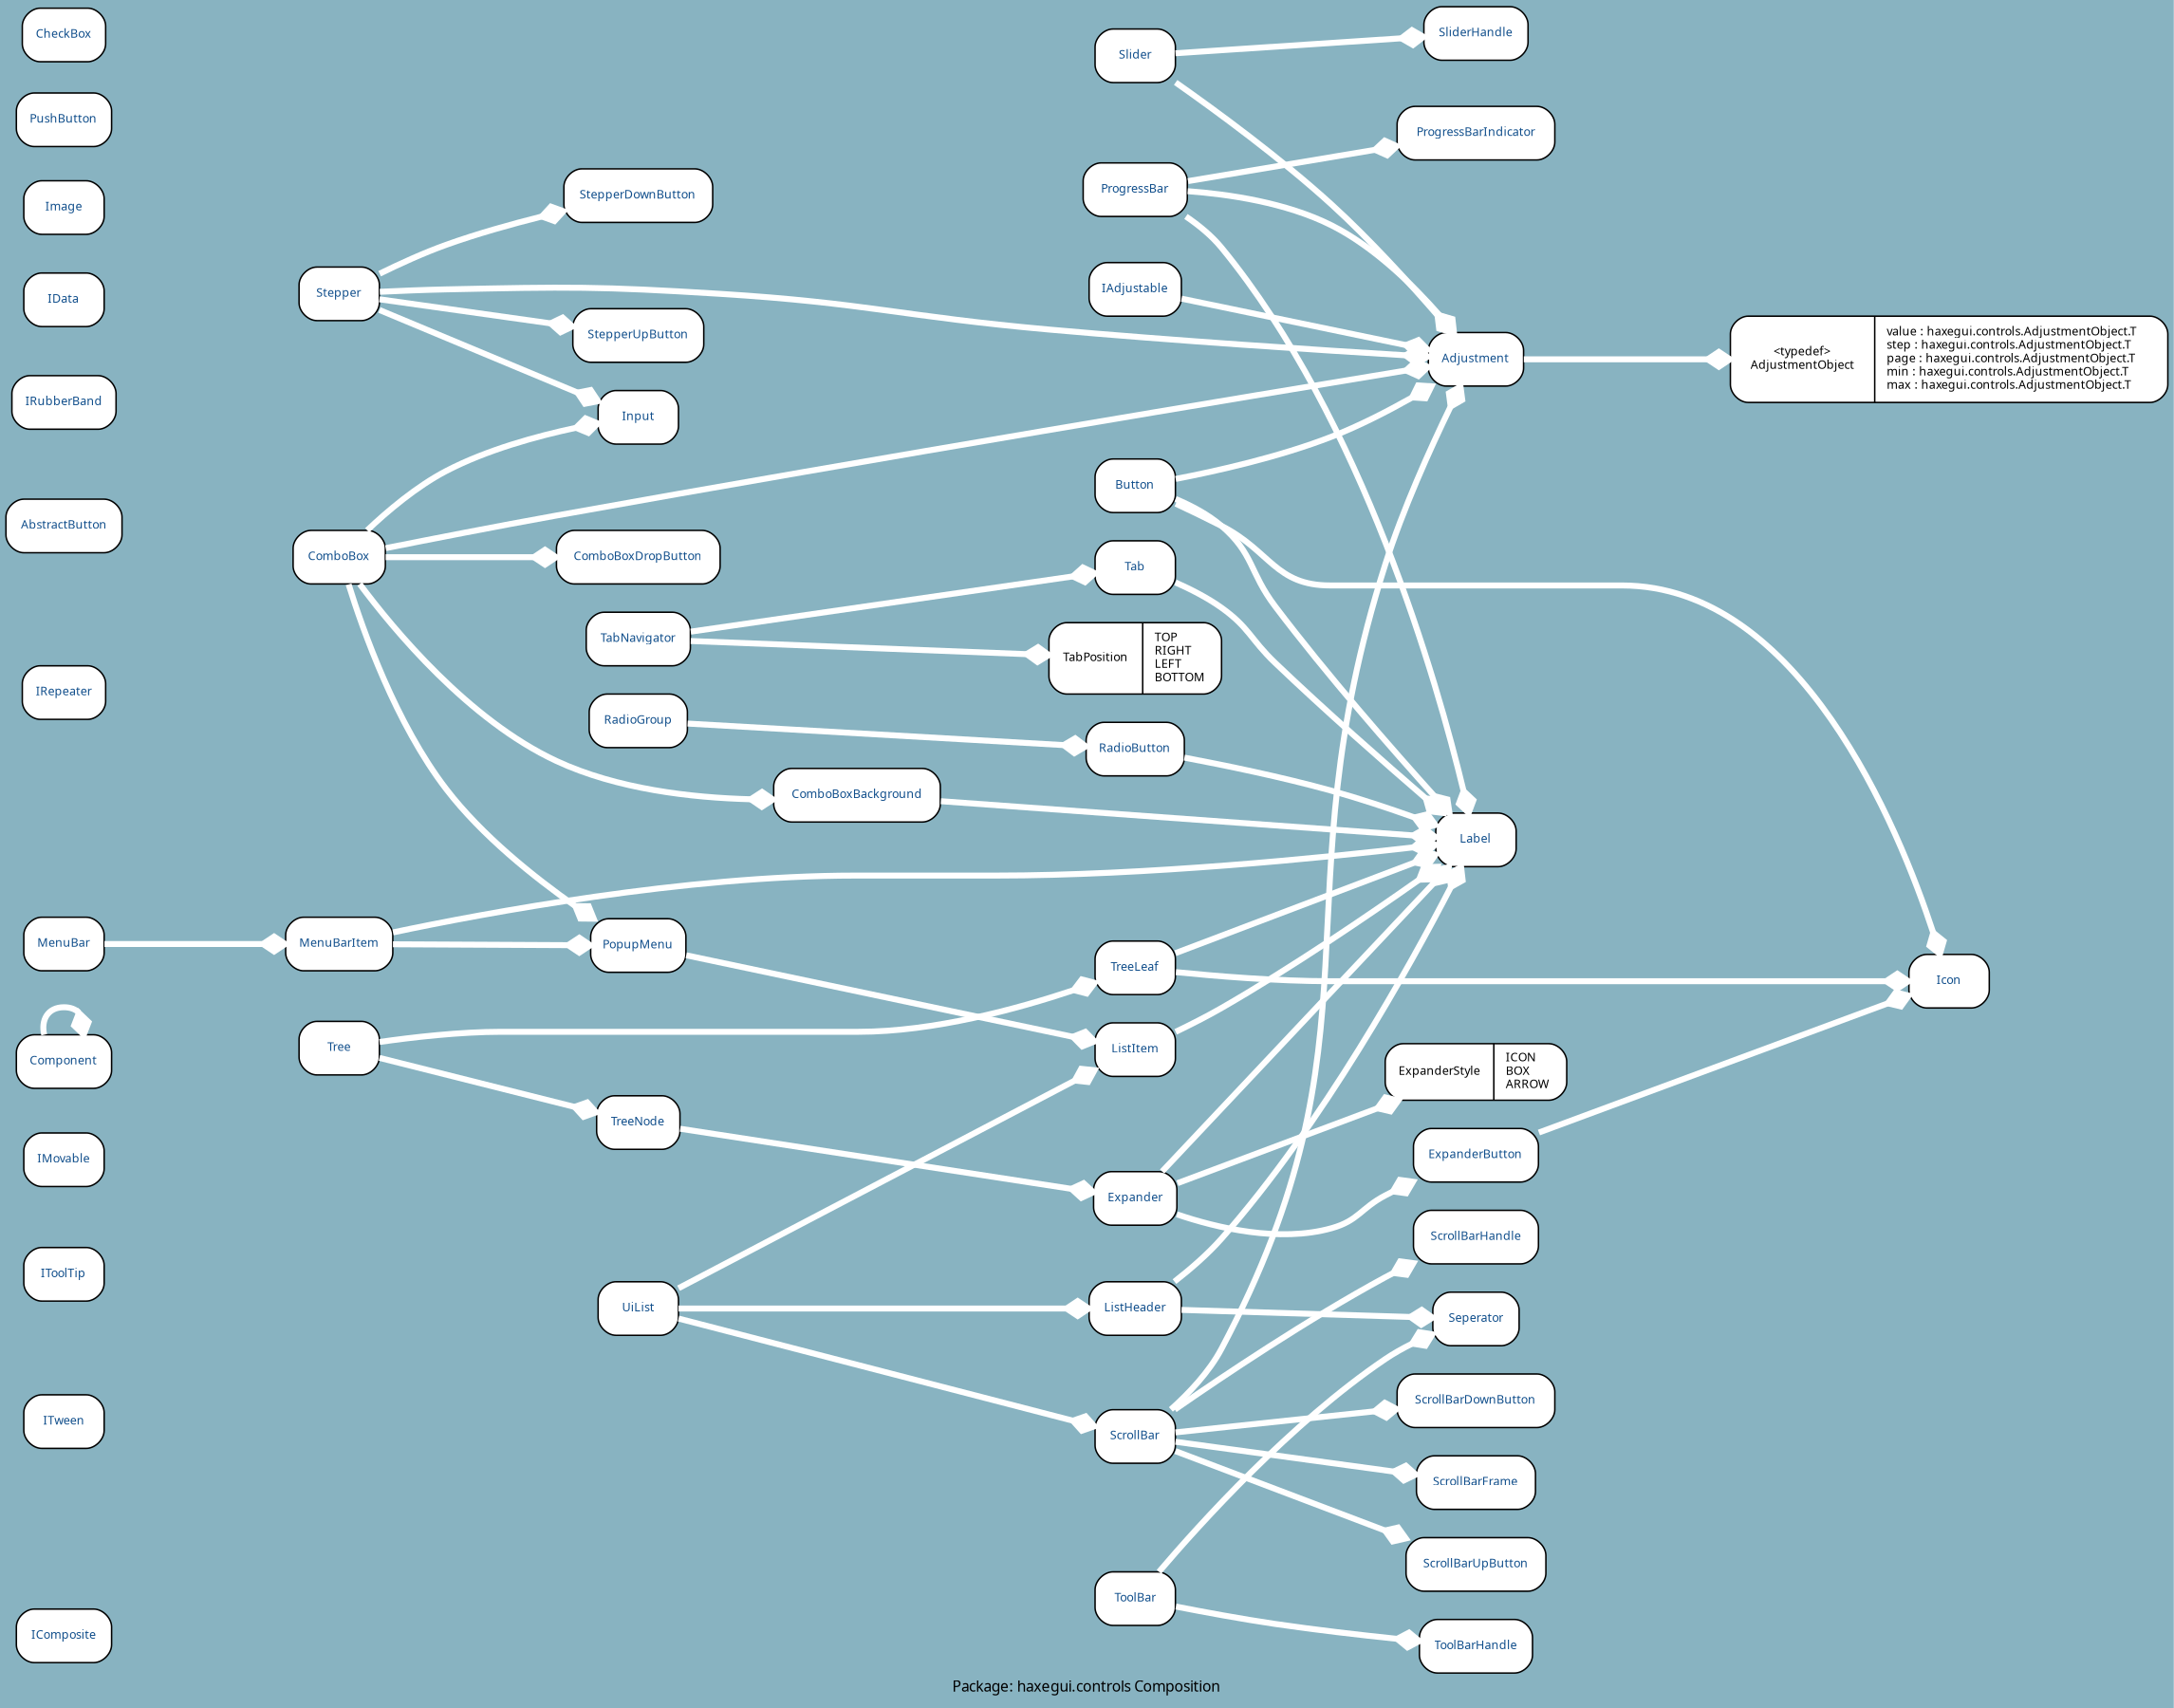 digraph uml {
	graph [label="Package: haxegui.controls Composition", ratio=compress, rankdir=LR, size="24,12", fontname=Sans, fontsize=10, bgcolor="#88B3C1", fontcolor=black];
	node [label="\N", fontname=Sans, fontsize=8, shape=record, color=black, fontcolor=black];
	edge [fontname=Sans, fontsize=8, minlen=3, color=black, fontcolor=black];
	graph [lp="734,10",
		bb="0,0,1468,1143"];
	"haxegui.controls.IComposite" [label="{IComposite}", fontcolor="#104E8B", style="rounded,filled", fillcolor=white, URL="../types/haxegui/controls/IComposite.html", tooltip=IComposite, portPos=IComposite, pos="40,46", rects="8,28,72,64", width="0.89", height="0.50"];
	"haxegui.controls.ITween" [label="{ITween}", fontcolor="#104E8B", style="rounded,filled", fillcolor=white, URL="../types/haxegui/controls/ITween.html", tooltip=ITween, portPos=ITween, pos="40,195", rects="13,177,67,213", width="0.75", height="0.50"];
	"haxegui.controls.IToolTip" [label="{IToolTip}", fontcolor="#104E8B", style="rounded,filled", fillcolor=white, URL="../types/haxegui/controls/IToolTip.html", tooltip=IToolTip, portPos=IToolTip, pos="40,296", rects="13,278,67,314", width="0.75", height="0.50"];
	"haxegui.controls.IMovable" [label="{IMovable}", fontcolor="#104E8B", style="rounded,filled", fillcolor=white, URL="../types/haxegui/controls/IMovable.html", tooltip=IMovable, portPos=IMovable, pos="40,374", rects="13,356,67,392", width="0.75", height="0.50"];
	"haxegui.controls.Component" [label="{Component}", fontcolor="#104E8B", style="rounded,filled", fillcolor=white, URL="../types/haxegui/controls/Component.html", tooltip=Component, portPos=Component, pos="40,440", rects="8,422,73,458", width="0.89", height="0.50"];
	"haxegui.controls.ProgressBarIndicator" [label="{ProgressBarIndicator}", fontcolor="#104E8B", style="rounded,filled", fillcolor=white, URL="../types/haxegui/controls/ProgressBarIndicator.html", tooltip=ProgressBarIndicator, portPos=ProgressBarIndicator, pos="999,1057", rects="946,1039,1053,1075", width="1.47", height="0.50"];
	"haxegui.controls.IAdjustable" [label="{IAdjustable}", fontcolor="#104E8B", style="rounded,filled", fillcolor=white, URL="../types/haxegui/controls/IAdjustable.html", tooltip=IAdjustable, portPos=IAdjustable, pos="767,951", rects="736,933,799,969", width="0.86", height="0.50"];
	"haxegui.controls.Adjustment" [label="{Adjustment}", fontcolor="#104E8B", style="rounded,filled", fillcolor=white, URL="../types/haxegui/controls/Adjustment.html", tooltip=Adjustment, portPos=Adjustment, pos="999,905", rects="967,887,1031,923", width="0.89", height="0.50"];
	"haxegui.controls.ProgressBar" [label="{ProgressBar}", fontcolor="#104E8B", style="rounded,filled", fillcolor=white, URL="../types/haxegui/controls/ProgressBar.html", tooltip=ProgressBar, portPos=ProgressBar, pos="767,1019", rects="732,1001,802,1037", width="0.97", height="0.50"];
	"haxegui.controls.Label" [label="{Label}", fontcolor="#104E8B", style="rounded,filled", fillcolor=white, URL="../types/haxegui/controls/Label.html", tooltip=Label, portPos=Label, pos="999,582", rects="972,564,1026,600", width="0.75", height="0.50"];
	"haxegui.controls.IRepeater" [label="{IRepeater}", fontcolor="#104E8B", style="rounded,filled", fillcolor=white, URL="../types/haxegui/controls/IRepeater.html", tooltip=IRepeater, portPos=IRepeater, pos="40,687", rects="12,669,69,705", width="0.78", height="0.50"];
	"haxegui.controls.AbstractButton" [label="{AbstractButton}", fontcolor="#104E8B", style="rounded,filled", fillcolor=white, URL="../types/haxegui/controls/AbstractButton.html", tooltip=AbstractButton, portPos=AbstractButton, pos="40,798", rects="1,780,80,816", width="1.08", height="0.50"];
	"haxegui.controls.SliderHandle" [label="{SliderHandle}", fontcolor="#104E8B", style="rounded,filled", fillcolor=white, URL="../types/haxegui/controls/SliderHandle.html", tooltip=SliderHandle, portPos=SliderHandle, pos="999,1125", rects="964,1107,1034,1143", width="0.97", height="0.50"];
	"haxegui.controls.Slider" [label="{Slider}", fontcolor="#104E8B", style="rounded,filled", fillcolor=white, URL="../types/haxegui/controls/Slider.html", tooltip=Slider, portPos=Slider, pos="767,1110", rects="740,1092,794,1128", width="0.75", height="0.50"];
	"haxegui.controls.IRubberBand" [label="{IRubberBand}", fontcolor="#104E8B", style="rounded,filled", fillcolor=white, URL="../types/haxegui/controls/IRubberBand.html", tooltip=IRubberBand, portPos=IRubberBand, pos="40,881", rects="5,863,75,899", width="0.97", height="0.50"];
	"haxegui.controls.ToolBarHandle" [label="{ToolBarHandle}", fontcolor="#104E8B", style="rounded,filled", fillcolor=white, URL="../types/haxegui/controls/ToolBarHandle.html", tooltip=ToolBarHandle, portPos=ToolBarHandle, pos="999,39", rects="961,21,1038,57", width="1.06", height="0.50"];
	"haxegui.controls.ToolBar" [label="{ToolBar}", fontcolor="#104E8B", style="rounded,filled", fillcolor=white, URL="../types/haxegui/controls/ToolBar.html", tooltip=ToolBar, portPos=ToolBar, pos="767,95", rects="740,77,794,113", width="0.75", height="0.50"];
	"haxegui.controls.Seperator" [label="{Seperator}", fontcolor="#104E8B", style="rounded,filled", fillcolor=white, URL="../types/haxegui/controls/Seperator.html", tooltip=Seperator, portPos=Seperator, pos="999,255", rects="970,237,1029,273", width="0.81", height="0.50"];
	"haxegui.controls.Input" [label="{Input}", fontcolor="#104E8B", style="rounded,filled", fillcolor=white, URL="../types/haxegui/controls/Input.html", tooltip=Input, portPos=Input, pos="431,865", rects="404,847,458,883", width="0.75", height="0.50"];
	"haxegui.controls.RadioGroup" [label="{RadioGroup}", fontcolor="#104E8B", style="rounded,filled", fillcolor=white, URL="../types/haxegui/controls/RadioGroup.html", tooltip=RadioGroup, portPos=RadioGroup, pos="431,665", rects="398,647,464,683", width="0.92", height="0.50"];
	"haxegui.controls.RadioButton" [label="{RadioButton}", fontcolor="#104E8B", style="rounded,filled", fillcolor=white, URL="../types/haxegui/controls/RadioButton.html", tooltip=RadioButton, portPos=RadioButton, pos="767,647", rects="734,629,801,665", width="0.92", height="0.50"];
	"haxegui.controls.AdjustmentObject" [label="{\<typedef\>\nAdjustmentObject|value : haxegui.controls.AdjustmentObject.T\lstep : haxegui.controls.AdjustmentObject.T\lpage : h\
axegui.controls.AdjustmentObject.T\lmin : haxegui.controls.AdjustmentObject.T\lmax : haxegui.controls.AdjustmentObject.T\l}", style="rounded,filled", fillcolor=white, pos="1320,905", rects="1173,876,1264,934 1264,876,1468,934", width="4.08", height="0.81"];
	"haxegui.controls.ScrollBarUpButton" [label="{ScrollBarUpButton}", fontcolor="#104E8B", style="rounded,filled", fillcolor=white, URL="../types/haxegui/controls/ScrollBarUpButton.html", tooltip=ScrollBarUpButton, portPos=ScrollBarUpButton, pos="999,93", rects="952,75,1046,111", width="1.31", height="0.50"];
	"haxegui.controls.ScrollBarDownButton" [label="{ScrollBarDownButton}", fontcolor="#104E8B", style="rounded,filled", fillcolor=white, URL="../types/haxegui/controls/ScrollBarDownButton.html", tooltip=ScrollBarDownButton, portPos=ScrollBarDownButton, pos="999,201", rects="946,183,1052,219", width="1.47", height="0.50"];
	"haxegui.controls.ScrollBarHandle" [label="{ScrollBarHandle}", fontcolor="#104E8B", style="rounded,filled", fillcolor=white, URL="../types/haxegui/controls/ScrollBarHandle.html", tooltip=ScrollBarHandle, portPos=ScrollBarHandle, pos="999,309", rects="957,291,1041,327", width="1.17", height="0.50"];
	"haxegui.controls.ScrollBarFrame" [label="{ScrollBarFrame}", fontcolor="#104E8B", style="rounded,filled", fillcolor=white, URL="../types/haxegui/controls/ScrollBarFrame.html", tooltip=ScrollBarFrame, portPos=ScrollBarFrame, pos="999,147", rects="959,129,1040,165", width="1.11", height="0.50"];
	"haxegui.controls.ScrollBar" [label="{ScrollBar}", fontcolor="#104E8B", style="rounded,filled", fillcolor=white, URL="../types/haxegui/controls/ScrollBar.html", tooltip=ScrollBar, portPos=ScrollBar, pos="767,175", rects="740,157,795,193", width="0.75", height="0.50"];
	"haxegui.controls.Tab" [label="{Tab}", fontcolor="#104E8B", style="rounded,filled", fillcolor=white, URL="../types/haxegui/controls/Tab.html", tooltip=Tab, portPos=Tab, pos="767,767", rects="740,749,794,785", width="0.75", height="0.50"];
	"haxegui.controls.TabPosition" [label="{TabPosition|TOP\lRIGHT\lLEFT\lBOTTOM\l}", style="rounded,filled", fillcolor=white, pos="767,707", rects="709,683,773,731 773,683,826,731", width="1.61", height="0.67"];
	"haxegui.controls.TabNavigator" [label="{TabNavigator}", fontcolor="#104E8B", style="rounded,filled", fillcolor=white, URL="../types/haxegui/controls/TabNavigator.html", tooltip=TabNavigator, portPos=TabNavigator, pos="431,719", rects="396,701,467,737", width="0.97", height="0.50"];
	"haxegui.controls.ExpanderStyle" [label="{ExpanderStyle|ICON\lBOX\lARROW\l}", style="rounded,filled", fillcolor=white, pos="999,418", rects="938,399,1015,437 1015,399,1060,437", width="1.69", height="0.53"];
	"haxegui.controls.Button" [label="{Button}", fontcolor="#104E8B", style="rounded,filled", fillcolor=white, URL="../types/haxegui/controls/Button.html", tooltip=Button, portPos=Button, pos="767,821", rects="740,803,794,839", width="0.75", height="0.50"];
	"haxegui.controls.Icon" [label="{Icon}", fontcolor="#104E8B", style="rounded,filled", fillcolor=white, URL="../types/haxegui/controls/Icon.html", tooltip=Icon, portPos=Icon, pos="1320,487", rects="1293,469,1347,505", width="0.75", height="0.50"];
	"haxegui.controls.ExpanderButton" [label="{ExpanderButton}", fontcolor="#104E8B", style="rounded,filled", fillcolor=white, URL="../types/haxegui/controls/ExpanderButton.html", tooltip=ExpanderButton, portPos=ExpanderButton, pos="999,363", rects="957,345,1041,381", width="1.17", height="0.50"];
	"haxegui.controls.Expander" [label="{Expander}", fontcolor="#104E8B", style="rounded,filled", fillcolor=white, URL="../types/haxegui/controls/Expander.html", tooltip=Expander, portPos=Expander, pos="767,357", rects="739,339,795,375", width="0.78", height="0.50"];
	"haxegui.controls.ListHeader" [label="{ListHeader}", fontcolor="#104E8B", style="rounded,filled", fillcolor=white, URL="../types/haxegui/controls/ListHeader.html", tooltip=ListHeader, portPos=ListHeader, pos="767,281", rects="736,263,798,299", width="0.86", height="0.50"];
	"haxegui.controls.ListItem" [label="{ListItem}", fontcolor="#104E8B", style="rounded,filled", fillcolor=white, URL="../types/haxegui/controls/ListItem.html", tooltip=ListItem, portPos=ListItem, pos="767,441", rects="740,423,794,459", width="0.75", height="0.50"];
	"haxegui.controls.IData" [label="{IData}", fontcolor="#104E8B", style="rounded,filled", fillcolor=white, URL="../types/haxegui/controls/IData.html", tooltip=IData, portPos=IData, pos="40,949", rects="13,931,67,967", width="0.75", height="0.50"];
	"haxegui.controls.UiList" [label="{UiList}", fontcolor="#104E8B", style="rounded,filled", fillcolor=white, URL="../types/haxegui/controls/UiList.html", tooltip=UiList, portPos=UiList, pos="431,281", rects="404,263,458,299", width="0.75", height="0.50"];
	"haxegui.controls.Image" [label="{Image}", fontcolor="#104E8B", style="rounded,filled", fillcolor=white, URL="../types/haxegui/controls/Image.html", tooltip=Image, portPos=Image, pos="40,1010", rects="13,992,67,1028", width="0.75", height="0.50"];
	"haxegui.controls.PushButton" [label="{PushButton}", fontcolor="#104E8B", style="rounded,filled", fillcolor=white, URL="../types/haxegui/controls/PushButton.html", tooltip=PushButton, portPos=PushButton, pos="40,1068", rects="8,1050,73,1086", width="0.89", height="0.50"];
	"haxegui.controls.ComboBoxDropButton" [label="{ComboBoxDropButton}", fontcolor="#104E8B", style="rounded,filled", fillcolor=white, URL="../types/haxegui/controls/ComboBoxDropButton.html", tooltip=ComboBoxDropButton, portPos=ComboBoxDropButton, pos="431,773", rects="376,755,486,791", width="1.53", height="0.50"];
	"haxegui.controls.ComboBoxBackground" [label="{ComboBoxBackground}", fontcolor="#104E8B", style="rounded,filled", fillcolor=white, URL="../types/haxegui/controls/ComboBoxBackground.html", tooltip=ComboBoxBackground, portPos=ComboBoxBackground, pos="578,616", rects="522,598,634,634", width="1.56", height="0.50"];
	"haxegui.controls.ComboBox" [label="{ComboBox}", fontcolor="#104E8B", style="rounded,filled", fillcolor=white, URL="../types/haxegui/controls/ComboBox.html", tooltip=ComboBox, portPos=ComboBox, pos="228,773", rects="197,755,259,791", width="0.86", height="0.50"];
	"haxegui.controls.PopupMenu" [label="{PopupMenu}", fontcolor="#104E8B", style="rounded,filled", fillcolor=white, URL="../types/haxegui/controls/PopupMenu.html", tooltip=PopupMenu, portPos=PopupMenu, pos="431,517", rects="399,499,464,535", width="0.89", height="0.50"];
	"haxegui.controls.StepperUpButton" [label="{StepperUpButton}", fontcolor="#104E8B", style="rounded,filled", fillcolor=white, URL="../types/haxegui/controls/StepperUpButton.html", tooltip=StepperUpButton, portPos=StepperUpButton, pos="431,919", rects="387,901,476,937", width="1.22", height="0.50"];
	"haxegui.controls.StepperDownButton" [label="{StepperDownButton}", fontcolor="#104E8B", style="rounded,filled", fillcolor=white, URL="../types/haxegui/controls/StepperDownButton.html", tooltip=StepperDownButton, portPos=StepperDownButton, pos="431,1011", rects="381,993,482,1029", width="1.39", height="0.50"];
	"haxegui.controls.Stepper" [label="{Stepper}", fontcolor="#104E8B", style="rounded,filled", fillcolor=white, URL="../types/haxegui/controls/Stepper.html", tooltip=Stepper, portPos=Stepper, pos="228,946", rects="201,928,255,964", width="0.75", height="0.50"];
	"haxegui.controls.TreeLeaf" [label="{TreeLeaf}", fontcolor="#104E8B", style="rounded,filled", fillcolor=white, URL="../types/haxegui/controls/TreeLeaf.html", tooltip=TreeLeaf, portPos=TreeLeaf, pos="767,495", rects="740,477,794,513", width="0.75", height="0.50"];
	"haxegui.controls.TreeNode" [label="{TreeNode}", fontcolor="#104E8B", style="rounded,filled", fillcolor=white, URL="../types/haxegui/controls/TreeNode.html", tooltip=TreeNode, portPos=TreeNode, pos="431,381", rects="403,363,459,399", width="0.78", height="0.50"];
	"haxegui.controls.Tree" [label="{Tree}", fontcolor="#104E8B", style="rounded,filled", fillcolor=white, URL="../types/haxegui/controls/Tree.html", tooltip=Tree, portPos=Tree, pos="228,423", rects="201,405,255,441", width="0.75", height="0.50"];
	"haxegui.controls.MenuBarItem" [label="{MenuBarItem}", fontcolor="#104E8B", style="rounded,filled", fillcolor=white, URL="../types/haxegui/controls/MenuBarItem.html", tooltip=MenuBarItem, portPos=MenuBarItem, pos="228,518", rects="192,500,264,536", width="1.00", height="0.50"];
	"haxegui.controls.MenuBar" [label="{MenuBar}", fontcolor="#104E8B", style="rounded,filled", fillcolor=white, URL="../types/haxegui/controls/MenuBar.html", tooltip=MenuBar, portPos=MenuBar, pos="40,518", rects="13,500,67,536", width="0.75", height="0.50"];
	"haxegui.controls.CheckBox" [label="{CheckBox}", fontcolor="#104E8B", style="rounded,filled", fillcolor=white, URL="../types/haxegui/controls/CheckBox.html", tooltip=CheckBox, portPos=CheckBox, pos="40,1124", rects="12,1106,69,1142", width="0.78", height="0.50"];
	"haxegui.controls.Component" -> "haxegui.controls.Component" [color=white, style="setlinewidth(4)", arrowhead=diamond, arrowsize="1.25", pos="e,54,458 26,458 24,468 29,476 40,476 44,476 48,475 50,473"];
	"haxegui.controls.IAdjustable" -> "haxegui.controls.Adjustment" [color=white, style="setlinewidth(4)", arrowhead=diamond, arrowsize="1.25", pos="e,967,911 799,945 838,937 906,923 952,914"];
	"haxegui.controls.ProgressBar" -> "haxegui.controls.ProgressBarIndicator" [color=white, style="setlinewidth(4)", arrowhead=diamond, arrowsize="1.25", pos="e,946,1048 802,1025 836,1030 889,1039 931,1046"];
	"haxegui.controls.ProgressBar" -> "haxegui.controls.Label" [color=white, style="setlinewidth(4)", arrowhead=diamond, arrowsize="1.25", pos="e,995,600 800,1001 809,995 819,987 826,978 921,863 973,688 991,615"];
	"haxegui.controls.ProgressBar" -> "haxegui.controls.Adjustment" [color=white, style="setlinewidth(4)", arrowhead=diamond, arrowsize="1.25", pos="e,985,923 802,1018 831,1017 871,1011 902,995 931,981 957,955 975,935"];
	"haxegui.controls.Slider" -> "haxegui.controls.SliderHandle" [color=white, style="setlinewidth(4)", arrowhead=diamond, arrowsize="1.25", pos="e,964,1123 794,1112 832,1115 901,1119 949,1122"];
	"haxegui.controls.Slider" -> "haxegui.controls.Adjustment" [color=white, style="setlinewidth(4)", arrowhead=diamond, arrowsize="1.25", pos="e,985,923 794,1093 822,1074 867,1043 902,1011 929,987 956,957 975,935"];
	"haxegui.controls.ToolBar" -> "haxegui.controls.ToolBarHandle" [color=white, style="setlinewidth(4)", arrowhead=diamond, arrowsize="1.25", pos="e,961,41 794,81 813,72 838,61 862,55 889,48 920,44 946,42"];
	"haxegui.controls.ToolBar" -> "haxegui.controls.Seperator" [color=white, style="setlinewidth(4)", arrowhead=diamond, arrowsize="1.25", pos="e,970,244 787,113 818,141 880,193 938,228 944,231 950,235 956,238"];
	"haxegui.controls.RadioGroup" -> "haxegui.controls.RadioButton" [color=white, style="setlinewidth(4)", arrowhead=diamond, arrowsize="1.25", pos="e,734,649 464,663 523,660 649,653 719,650"];
	"haxegui.controls.RadioButton" -> "haxegui.controls.Label" [color=white, style="setlinewidth(4)", arrowhead=diamond, arrowsize="1.25", pos="e,972,592 801,640 829,634 868,625 902,615 921,610 940,603 958,597"];
	"haxegui.controls.Adjustment" -> "haxegui.controls.AdjustmentObject" [color=white, style="setlinewidth(4)", arrowhead=diamond, arrowsize="1.25", pos="e,1173,905 1031,905 1062,905 1110,905 1158,905"];
	"haxegui.controls.ScrollBar" -> "haxegui.controls.ScrollBarFrame" [color=white, style="setlinewidth(4)", arrowhead=diamond, arrowsize="1.25", pos="e,959,152 795,172 832,168 897,159 944,154"];
	"haxegui.controls.ScrollBar" -> "haxegui.controls.ScrollBarHandle" [color=white, style="setlinewidth(4)", arrowhead=diamond, arrowsize="1.25", pos="e,957,291 793,193 826,215 885,254 938,282 940,283 941,284 943,285"];
	"haxegui.controls.ScrollBar" -> "haxegui.controls.ScrollBarUpButton" [color=white, style="setlinewidth(4)", arrowhead=diamond, arrowsize="1.25", pos="e,952,110 795,165 830,152 891,131 938,115"];
	"haxegui.controls.ScrollBar" -> "haxegui.controls.ScrollBarDownButton" [color=white, style="setlinewidth(4)", arrowhead=diamond, arrowsize="1.25", pos="e,946,195 795,178 828,182 885,188 931,193"];
	"haxegui.controls.ScrollBar" -> "haxegui.controls.Adjustment" [color=white, style="setlinewidth(4)", arrowhead=diamond, arrowsize="1.25", pos="e,990,887 784,193 798,209 816,231 826,254 923,467 866,546 938,767 951,804 969,846 983,874"];
	"haxegui.controls.Tab" -> "haxegui.controls.Label" [color=white, style="setlinewidth(4)", arrowhead=diamond, arrowsize="1.25", pos="e,977,600 794,757 805,753 816,747 826,740 846,727 846,718 862,701 896,669 937,634 965,610"];
	"haxegui.controls.TabNavigator" -> "haxegui.controls.TabPosition" [color=white, style="setlinewidth(4)", arrowhead=diamond, arrowsize="1.25", pos="e,709,709 467,718 521,716 623,713 694,710"];
	"haxegui.controls.TabNavigator" -> "haxegui.controls.Tab" [color=white, style="setlinewidth(4)", arrowhead=diamond, arrowsize="1.25", pos="e,740,763 467,724 530,733 658,752 725,761"];
	"haxegui.controls.Button" -> "haxegui.controls.Label" [color=white, style="setlinewidth(4)", arrowhead=diamond, arrowsize="1.25", pos="e,982,600 794,813 805,808 817,802 826,794 849,775 845,763 862,739 897,693 943,643 971,611"];
	"haxegui.controls.Button" -> "haxegui.controls.Icon" [color=white, style="setlinewidth(4)", arrowhead=diamond, arrowsize="1.25", pos="e,1315,505 794,809 804,805 816,799 826,794 860,777 864,753 901,753 901,753 901,753 1097,753 1218,753 1286,591 1310,519"];
	"haxegui.controls.Button" -> "haxegui.controls.Adjustment" [color=white, style="setlinewidth(4)", arrowhead=diamond, arrowsize="1.25", pos="e,970,887 794,825 822,831 866,840 902,853 921,860 940,870 957,879"];
	"haxegui.controls.ExpanderButton" -> "haxegui.controls.Icon" [color=white, style="setlinewidth(4)", arrowhead=diamond, arrowsize="1.25", pos="e,1293,476 1041,379 1103,403 1217,448 1279,471"];
	"haxegui.controls.Expander" -> "haxegui.controls.ExpanderStyle" [color=white, style="setlinewidth(4)", arrowhead=diamond, arrowsize="1.25", pos="e,938,402 795,364 826,373 879,387 923,398"];
	"haxegui.controls.Expander" -> "haxegui.controls.ExpanderButton" [color=white, style="setlinewidth(4)", arrowhead=diamond, arrowsize="1.25", pos="e,958,345 795,342 822,329 865,314 902,321 904,322 924,330 944,339"];
	"haxegui.controls.Expander" -> "haxegui.controls.Label" [color=white, style="setlinewidth(4)", arrowhead=diamond, arrowsize="1.25", pos="e,980,564 786,375 797,386 813,401 826,414 876,463 935,520 969,553"];
	"haxegui.controls.ListHeader" -> "haxegui.controls.Label" [color=white, style="setlinewidth(4)", arrowhead=diamond, arrowsize="1.25", pos="e,989,564 792,299 803,308 816,319 826,330 892,403 952,501 981,551"];
	"haxegui.controls.ListHeader" -> "haxegui.controls.Seperator" [color=white, style="setlinewidth(4)", arrowhead=diamond, arrowsize="1.25", pos="e,970,258 798,277 838,273 909,265 955,260"];
	"haxegui.controls.ListItem" -> "haxegui.controls.Label" [color=white, style="setlinewidth(4)", arrowhead=diamond, arrowsize="1.25", pos="e,974,564 794,453 804,457 816,463 826,468 875,495 927,531 962,555"];
	"haxegui.controls.UiList" -> "haxegui.controls.ListHeader" [color=white, style="setlinewidth(4)", arrowhead=diamond, arrowsize="1.25", pos="e,736,281 458,281 516,281 649,281 721,281"];
	"haxegui.controls.UiList" -> "haxegui.controls.ListItem" [color=white, style="setlinewidth(4)", arrowhead=diamond, arrowsize="1.25", pos="e,740,428 458,294 517,322 657,388 726,421"];
	"haxegui.controls.UiList" -> "haxegui.controls.ScrollBar" [color=white, style="setlinewidth(4)", arrowhead=diamond, arrowsize="1.25", pos="e,740,183 458,272 517,253 656,210 725,188"];
	"haxegui.controls.ComboBoxBackground" -> "haxegui.controls.Label" [color=white, style="setlinewidth(4)", arrowhead=diamond, arrowsize="1.25", pos="e,972,588 634,609 672,605 722,601 767,601 767,601 767,601 863,601 895,601 931,596 957,591"];
	"haxegui.controls.ComboBox" -> "haxegui.controls.ComboBoxBackground" [color=white, style="setlinewidth(4)", arrowhead=diamond, arrowsize="1.25", pos="e,522,613 242,755 265,725 317,665 376,638 417,619 467,614 507,613"];
	"haxegui.controls.ComboBox" -> "haxegui.controls.ComboBoxDropButton" [color=white, style="setlinewidth(4)", arrowhead=diamond, arrowsize="1.25", pos="e,376,773 259,773 286,773 326,773 361,773"];
	"haxegui.controls.ComboBox" -> "haxegui.controls.Input" [color=white, style="setlinewidth(4)", arrowhead=diamond, arrowsize="1.25", pos="e,404,860 248,791 262,803 281,818 300,827 328,841 363,851 389,857"];
	"haxegui.controls.ComboBox" -> "haxegui.controls.PopupMenu" [color=white, style="setlinewidth(4)", arrowhead=diamond, arrowsize="1.25", pos="e,401,535 234,755 244,725 267,664 300,621 325,590 361,563 388,543"];
	"haxegui.controls.ComboBox" -> "haxegui.controls.Adjustment" [color=white, style="setlinewidth(4)", arrowhead=diamond, arrowsize="1.25", pos="e,967,900 259,780 272,782 287,785 300,787 334,794 343,795 376,800 591,837 848,880 952,897"];
	"haxegui.controls.Stepper" -> "haxegui.controls.StepperUpButton" [color=white, style="setlinewidth(4)", arrowhead=diamond, arrowsize="1.25", pos="e,387,925 255,942 285,938 334,932 372,927"];
	"haxegui.controls.Stepper" -> "haxegui.controls.StepperDownButton" [color=white, style="setlinewidth(4)", arrowhead=diamond, arrowsize="1.25", pos="e,381,1001 255,960 269,967 285,974 300,979 321,986 345,993 366,998"];
	"haxegui.controls.Stepper" -> "haxegui.controls.Input" [color=white, style="setlinewidth(4)", arrowhead=diamond, arrowsize="1.25", pos="e,404,876 255,935 290,922 350,897 390,881"];
	"haxegui.controls.Stepper" -> "haxegui.controls.Adjustment" [color=white, style="setlinewidth(4)", arrowhead=diamond, arrowsize="1.25", pos="e,967,907 255,948 269,949 285,951 300,951 383,954 404,952 486,946 585,940 610,933 708,924 794,918 894,911 952,908"];
	"haxegui.controls.TreeLeaf" -> "haxegui.controls.Icon" [color=white, style="setlinewidth(4)", arrowhead=diamond, arrowsize="1.25", pos="e,1293,487 794,492 821,490 864,487 901,487 901,487 901,487 1097,487 1160,487 1233,487 1278,487"];
	"haxegui.controls.TreeLeaf" -> "haxegui.controls.Label" [color=white, style="setlinewidth(4)", arrowhead=diamond, arrowsize="1.25", pos="e,972,572 794,505 834,520 910,549 958,567"];
	"haxegui.controls.TreeNode" -> "haxegui.controls.Expander" [color=white, style="setlinewidth(4)", arrowhead=diamond, arrowsize="1.25", pos="e,739,359 459,379 517,374 653,365 724,360"];
	"haxegui.controls.Tree" -> "haxegui.controls.TreeLeaf" [color=white, style="setlinewidth(4)", arrowhead=diamond, arrowsize="1.25", pos="e,740,486 255,435 277,444 310,455 339,455 339,455 339,455 578,455 630,455 688,470 726,481"];
	"haxegui.controls.Tree" -> "haxegui.controls.TreeNode" [color=white, style="setlinewidth(4)", arrowhead=diamond, arrowsize="1.25", pos="e,403,387 255,417 289,410 348,398 388,390"];
	"haxegui.controls.MenuBarItem" -> "haxegui.controls.Label" [color=white, style="setlinewidth(4)", arrowhead=diamond, arrowsize="1.25", pos="e,972,576 264,526 328,539 463,563 578,563 578,563 578,563 863,563 895,563 931,568 957,573"];
	"haxegui.controls.MenuBarItem" -> "haxegui.controls.PopupMenu" [color=white, style="setlinewidth(4)", arrowhead=diamond, arrowsize="1.25", pos="e,399,517 264,518 298,518 347,518 384,517"];
	"haxegui.controls.MenuBar" -> "haxegui.controls.MenuBarItem" [color=white, style="setlinewidth(4)", arrowhead=diamond, arrowsize="1.25", pos="e,192,518 67,518 96,518 141,518 177,518"];
	"haxegui.controls.PopupMenu" -> "haxegui.controls.ListItem" [color=white, style="setlinewidth(4)", arrowhead=diamond, arrowsize="1.25", pos="e,740,447 464,510 526,495 657,466 725,450"];
}
